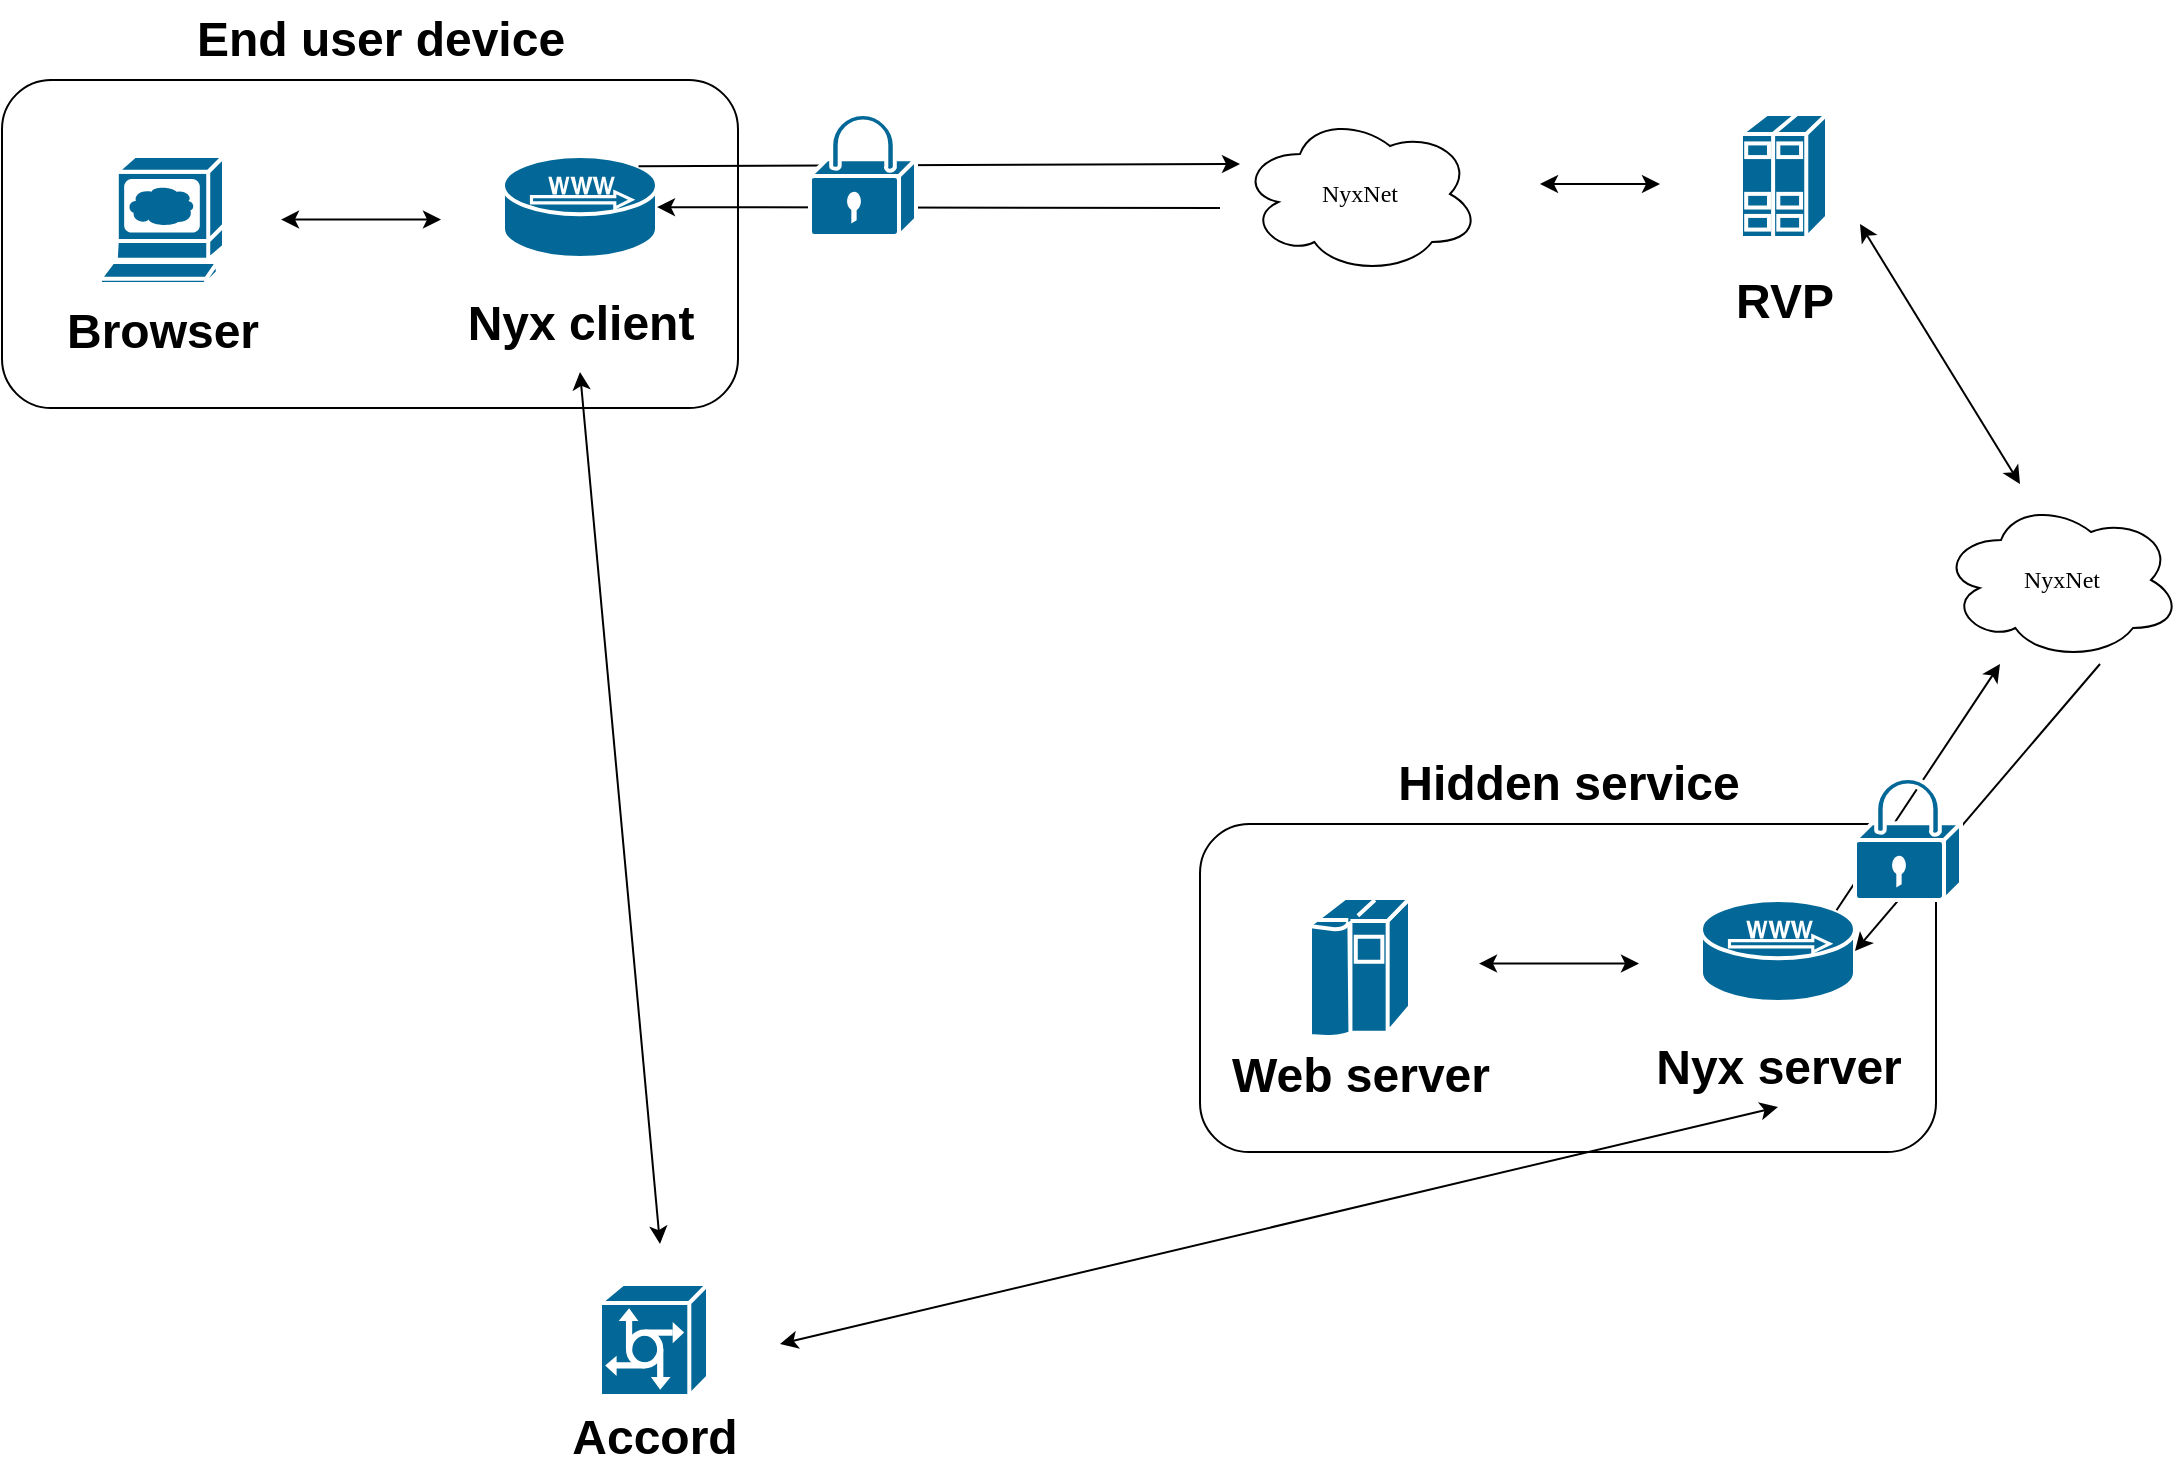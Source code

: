 <mxfile version="21.8.2" type="device">
  <diagram name="Page-1" id="c37626ed-c26b-45fb-9056-f9ebc6bb27b6">
    <mxGraphModel dx="3191" dy="1745" grid="1" gridSize="10" guides="1" tooltips="1" connect="1" arrows="1" fold="1" page="1" pageScale="1" pageWidth="1100" pageHeight="850" background="none" math="0" shadow="0">
      <root>
        <mxCell id="0" />
        <mxCell id="1" parent="0" />
        <mxCell id="YTKUPIz1EqG-NRM5-NrK-10" value="" style="rounded=1;whiteSpace=wrap;html=1;fillColor=none;" vertex="1" parent="1">
          <mxGeometry x="391" y="408" width="368" height="164" as="geometry" />
        </mxCell>
        <mxCell id="YTKUPIz1EqG-NRM5-NrK-1" value="" style="shape=mxgraph.cisco.computers_and_peripherals.web_browser;sketch=0;html=1;pointerEvents=1;dashed=0;fillColor=#036897;strokeColor=#ffffff;strokeWidth=2;verticalLabelPosition=bottom;verticalAlign=top;align=center;outlineConnect=0;" vertex="1" parent="1">
          <mxGeometry x="440" y="446" width="62" height="64" as="geometry" />
        </mxCell>
        <mxCell id="YTKUPIz1EqG-NRM5-NrK-2" value="Browser" style="text;strokeColor=none;fillColor=none;html=1;fontSize=24;fontStyle=1;verticalAlign=middle;align=center;" vertex="1" parent="1">
          <mxGeometry x="411.5" y="514" width="119" height="40" as="geometry" />
        </mxCell>
        <mxCell id="YTKUPIz1EqG-NRM5-NrK-3" value="" style="shape=mxgraph.cisco.servers.microwebserver;sketch=0;html=1;pointerEvents=1;dashed=0;fillColor=#036897;strokeColor=#ffffff;strokeWidth=2;verticalLabelPosition=bottom;verticalAlign=top;align=center;outlineConnect=0;" vertex="1" parent="1">
          <mxGeometry x="641.5" y="446" width="77" height="51" as="geometry" />
        </mxCell>
        <mxCell id="YTKUPIz1EqG-NRM5-NrK-4" value="Nyx client" style="text;strokeColor=none;fillColor=none;html=1;fontSize=24;fontStyle=1;verticalAlign=middle;align=center;" vertex="1" parent="1">
          <mxGeometry x="630" y="509.5" width="100" height="40" as="geometry" />
        </mxCell>
        <mxCell id="YTKUPIz1EqG-NRM5-NrK-5" value="" style="endArrow=classic;startArrow=classic;html=1;rounded=0;" edge="1" parent="1">
          <mxGeometry width="50" height="50" relative="1" as="geometry">
            <mxPoint x="530.5" y="477.77" as="sourcePoint" />
            <mxPoint x="610.5" y="477.77" as="targetPoint" />
          </mxGeometry>
        </mxCell>
        <mxCell id="YTKUPIz1EqG-NRM5-NrK-11" value="End user device" style="text;strokeColor=none;fillColor=none;html=1;fontSize=24;fontStyle=1;verticalAlign=middle;align=center;" vertex="1" parent="1">
          <mxGeometry x="530" y="368" width="100" height="40" as="geometry" />
        </mxCell>
        <mxCell id="YTKUPIz1EqG-NRM5-NrK-12" value="" style="shape=mxgraph.cisco.servers.communications_server;sketch=0;html=1;pointerEvents=1;dashed=0;fillColor=#036897;strokeColor=#ffffff;strokeWidth=2;verticalLabelPosition=bottom;verticalAlign=top;align=center;outlineConnect=0;" vertex="1" parent="1">
          <mxGeometry x="690" y="1010" width="54" height="56" as="geometry" />
        </mxCell>
        <mxCell id="YTKUPIz1EqG-NRM5-NrK-13" value="&lt;div&gt;Accord&lt;/div&gt;" style="text;strokeColor=none;fillColor=none;html=1;fontSize=24;fontStyle=1;verticalAlign=middle;align=center;" vertex="1" parent="1">
          <mxGeometry x="667" y="1067" width="100" height="40" as="geometry" />
        </mxCell>
        <mxCell id="YTKUPIz1EqG-NRM5-NrK-14" value="" style="endArrow=classic;startArrow=classic;html=1;rounded=0;" edge="1" parent="1">
          <mxGeometry width="50" height="50" relative="1" as="geometry">
            <mxPoint x="720" y="990" as="sourcePoint" />
            <mxPoint x="680" y="554" as="targetPoint" />
          </mxGeometry>
        </mxCell>
        <mxCell id="YTKUPIz1EqG-NRM5-NrK-15" value="NyxNet" style="ellipse;shape=cloud;whiteSpace=wrap;html=1;rounded=0;shadow=0;comic=0;strokeWidth=1;fontFamily=Verdana;fontSize=12;" vertex="1" parent="1">
          <mxGeometry x="1010" y="425" width="120" height="80" as="geometry" />
        </mxCell>
        <mxCell id="YTKUPIz1EqG-NRM5-NrK-16" value="" style="endArrow=classic;html=1;rounded=0;exitX=0.88;exitY=0.1;exitDx=0;exitDy=0;exitPerimeter=0;" edge="1" parent="1" source="YTKUPIz1EqG-NRM5-NrK-3">
          <mxGeometry width="50" height="50" relative="1" as="geometry">
            <mxPoint x="800" y="500" as="sourcePoint" />
            <mxPoint x="1010" y="450" as="targetPoint" />
          </mxGeometry>
        </mxCell>
        <mxCell id="YTKUPIz1EqG-NRM5-NrK-17" value="" style="endArrow=classic;html=1;rounded=0;" edge="1" parent="1" target="YTKUPIz1EqG-NRM5-NrK-3">
          <mxGeometry width="50" height="50" relative="1" as="geometry">
            <mxPoint x="1000" y="472" as="sourcePoint" />
            <mxPoint x="1080" y="540" as="targetPoint" />
          </mxGeometry>
        </mxCell>
        <mxCell id="YTKUPIz1EqG-NRM5-NrK-18" value="" style="shape=mxgraph.cisco.security.lock;sketch=0;html=1;pointerEvents=1;dashed=0;fillColor=#036897;strokeColor=#ffffff;strokeWidth=2;verticalLabelPosition=bottom;verticalAlign=top;align=center;outlineConnect=0;" vertex="1" parent="1">
          <mxGeometry x="795" y="425" width="53" height="61" as="geometry" />
        </mxCell>
        <mxCell id="YTKUPIz1EqG-NRM5-NrK-19" value="" style="shape=mxgraph.cisco.servers.standard_host;sketch=0;html=1;pointerEvents=1;dashed=0;fillColor=#036897;strokeColor=#ffffff;strokeWidth=2;verticalLabelPosition=bottom;verticalAlign=top;align=center;outlineConnect=0;" vertex="1" parent="1">
          <mxGeometry x="1260.5" y="425" width="43" height="62" as="geometry" />
        </mxCell>
        <mxCell id="YTKUPIz1EqG-NRM5-NrK-20" value="RVP" style="text;strokeColor=none;fillColor=none;html=1;fontSize=24;fontStyle=1;verticalAlign=middle;align=center;" vertex="1" parent="1">
          <mxGeometry x="1232" y="499" width="100" height="40" as="geometry" />
        </mxCell>
        <mxCell id="YTKUPIz1EqG-NRM5-NrK-21" value="" style="endArrow=classic;startArrow=classic;html=1;rounded=0;" edge="1" parent="1">
          <mxGeometry width="50" height="50" relative="1" as="geometry">
            <mxPoint x="1160" y="460" as="sourcePoint" />
            <mxPoint x="1220" y="460" as="targetPoint" />
          </mxGeometry>
        </mxCell>
        <mxCell id="YTKUPIz1EqG-NRM5-NrK-22" value="NyxNet" style="ellipse;shape=cloud;whiteSpace=wrap;html=1;rounded=0;shadow=0;comic=0;strokeWidth=1;fontFamily=Verdana;fontSize=12;" vertex="1" parent="1">
          <mxGeometry x="1360.5" y="618" width="120" height="80" as="geometry" />
        </mxCell>
        <mxCell id="YTKUPIz1EqG-NRM5-NrK-23" value="" style="endArrow=classic;startArrow=classic;html=1;rounded=0;" edge="1" parent="1">
          <mxGeometry width="50" height="50" relative="1" as="geometry">
            <mxPoint x="1320" y="480" as="sourcePoint" />
            <mxPoint x="1400" y="610" as="targetPoint" />
          </mxGeometry>
        </mxCell>
        <mxCell id="YTKUPIz1EqG-NRM5-NrK-24" value="" style="rounded=1;whiteSpace=wrap;html=1;fillColor=none;" vertex="1" parent="1">
          <mxGeometry x="990" y="780" width="368" height="164" as="geometry" />
        </mxCell>
        <mxCell id="YTKUPIz1EqG-NRM5-NrK-26" value="Web server" style="text;strokeColor=none;fillColor=none;html=1;fontSize=24;fontStyle=1;verticalAlign=middle;align=center;" vertex="1" parent="1">
          <mxGeometry x="1010.5" y="886" width="119" height="40" as="geometry" />
        </mxCell>
        <mxCell id="YTKUPIz1EqG-NRM5-NrK-27" value="" style="shape=mxgraph.cisco.servers.microwebserver;sketch=0;html=1;pointerEvents=1;dashed=0;fillColor=#036897;strokeColor=#ffffff;strokeWidth=2;verticalLabelPosition=bottom;verticalAlign=top;align=center;outlineConnect=0;" vertex="1" parent="1">
          <mxGeometry x="1240.5" y="818" width="77" height="51" as="geometry" />
        </mxCell>
        <mxCell id="YTKUPIz1EqG-NRM5-NrK-28" value="Nyx server" style="text;strokeColor=none;fillColor=none;html=1;fontSize=24;fontStyle=1;verticalAlign=middle;align=center;" vertex="1" parent="1">
          <mxGeometry x="1229" y="881.5" width="100" height="40" as="geometry" />
        </mxCell>
        <mxCell id="YTKUPIz1EqG-NRM5-NrK-29" value="" style="endArrow=classic;startArrow=classic;html=1;rounded=0;" edge="1" parent="1">
          <mxGeometry width="50" height="50" relative="1" as="geometry">
            <mxPoint x="1129.5" y="849.77" as="sourcePoint" />
            <mxPoint x="1209.5" y="849.77" as="targetPoint" />
          </mxGeometry>
        </mxCell>
        <mxCell id="YTKUPIz1EqG-NRM5-NrK-30" value="Hidden service" style="text;strokeColor=none;fillColor=none;html=1;fontSize=24;fontStyle=1;verticalAlign=middle;align=center;" vertex="1" parent="1">
          <mxGeometry x="1068.5" y="740" width="211" height="40" as="geometry" />
        </mxCell>
        <mxCell id="YTKUPIz1EqG-NRM5-NrK-31" value="" style="endArrow=classic;html=1;rounded=0;exitX=0.88;exitY=0.1;exitDx=0;exitDy=0;exitPerimeter=0;" edge="1" parent="1" source="YTKUPIz1EqG-NRM5-NrK-27">
          <mxGeometry width="50" height="50" relative="1" as="geometry">
            <mxPoint x="1399" y="872" as="sourcePoint" />
            <mxPoint x="1390" y="700" as="targetPoint" />
          </mxGeometry>
        </mxCell>
        <mxCell id="YTKUPIz1EqG-NRM5-NrK-32" value="" style="endArrow=classic;html=1;rounded=0;entryX=1;entryY=0.5;entryDx=0;entryDy=0;entryPerimeter=0;" edge="1" parent="1" target="YTKUPIz1EqG-NRM5-NrK-27">
          <mxGeometry width="50" height="50" relative="1" as="geometry">
            <mxPoint x="1440" y="700" as="sourcePoint" />
            <mxPoint x="1679" y="912" as="targetPoint" />
          </mxGeometry>
        </mxCell>
        <mxCell id="YTKUPIz1EqG-NRM5-NrK-33" value="" style="shape=mxgraph.cisco.security.lock;sketch=0;html=1;pointerEvents=1;dashed=0;fillColor=#036897;strokeColor=#ffffff;strokeWidth=2;verticalLabelPosition=bottom;verticalAlign=top;align=center;outlineConnect=0;" vertex="1" parent="1">
          <mxGeometry x="1317.5" y="757" width="53" height="61" as="geometry" />
        </mxCell>
        <mxCell id="YTKUPIz1EqG-NRM5-NrK-34" value="" style="endArrow=classic;startArrow=classic;html=1;rounded=0;entryX=0.5;entryY=1;entryDx=0;entryDy=0;" edge="1" parent="1" target="YTKUPIz1EqG-NRM5-NrK-28">
          <mxGeometry width="50" height="50" relative="1" as="geometry">
            <mxPoint x="780" y="1040" as="sourcePoint" />
            <mxPoint x="848" y="839" as="targetPoint" />
          </mxGeometry>
        </mxCell>
        <mxCell id="YTKUPIz1EqG-NRM5-NrK-35" value="" style="shape=mxgraph.cisco.computers_and_peripherals.ibm_mainframe;sketch=0;html=1;pointerEvents=1;dashed=0;fillColor=#036897;strokeColor=#ffffff;strokeWidth=2;verticalLabelPosition=bottom;verticalAlign=top;align=center;outlineConnect=0;" vertex="1" parent="1">
          <mxGeometry x="1045" y="817" width="50" height="70" as="geometry" />
        </mxCell>
      </root>
    </mxGraphModel>
  </diagram>
</mxfile>
